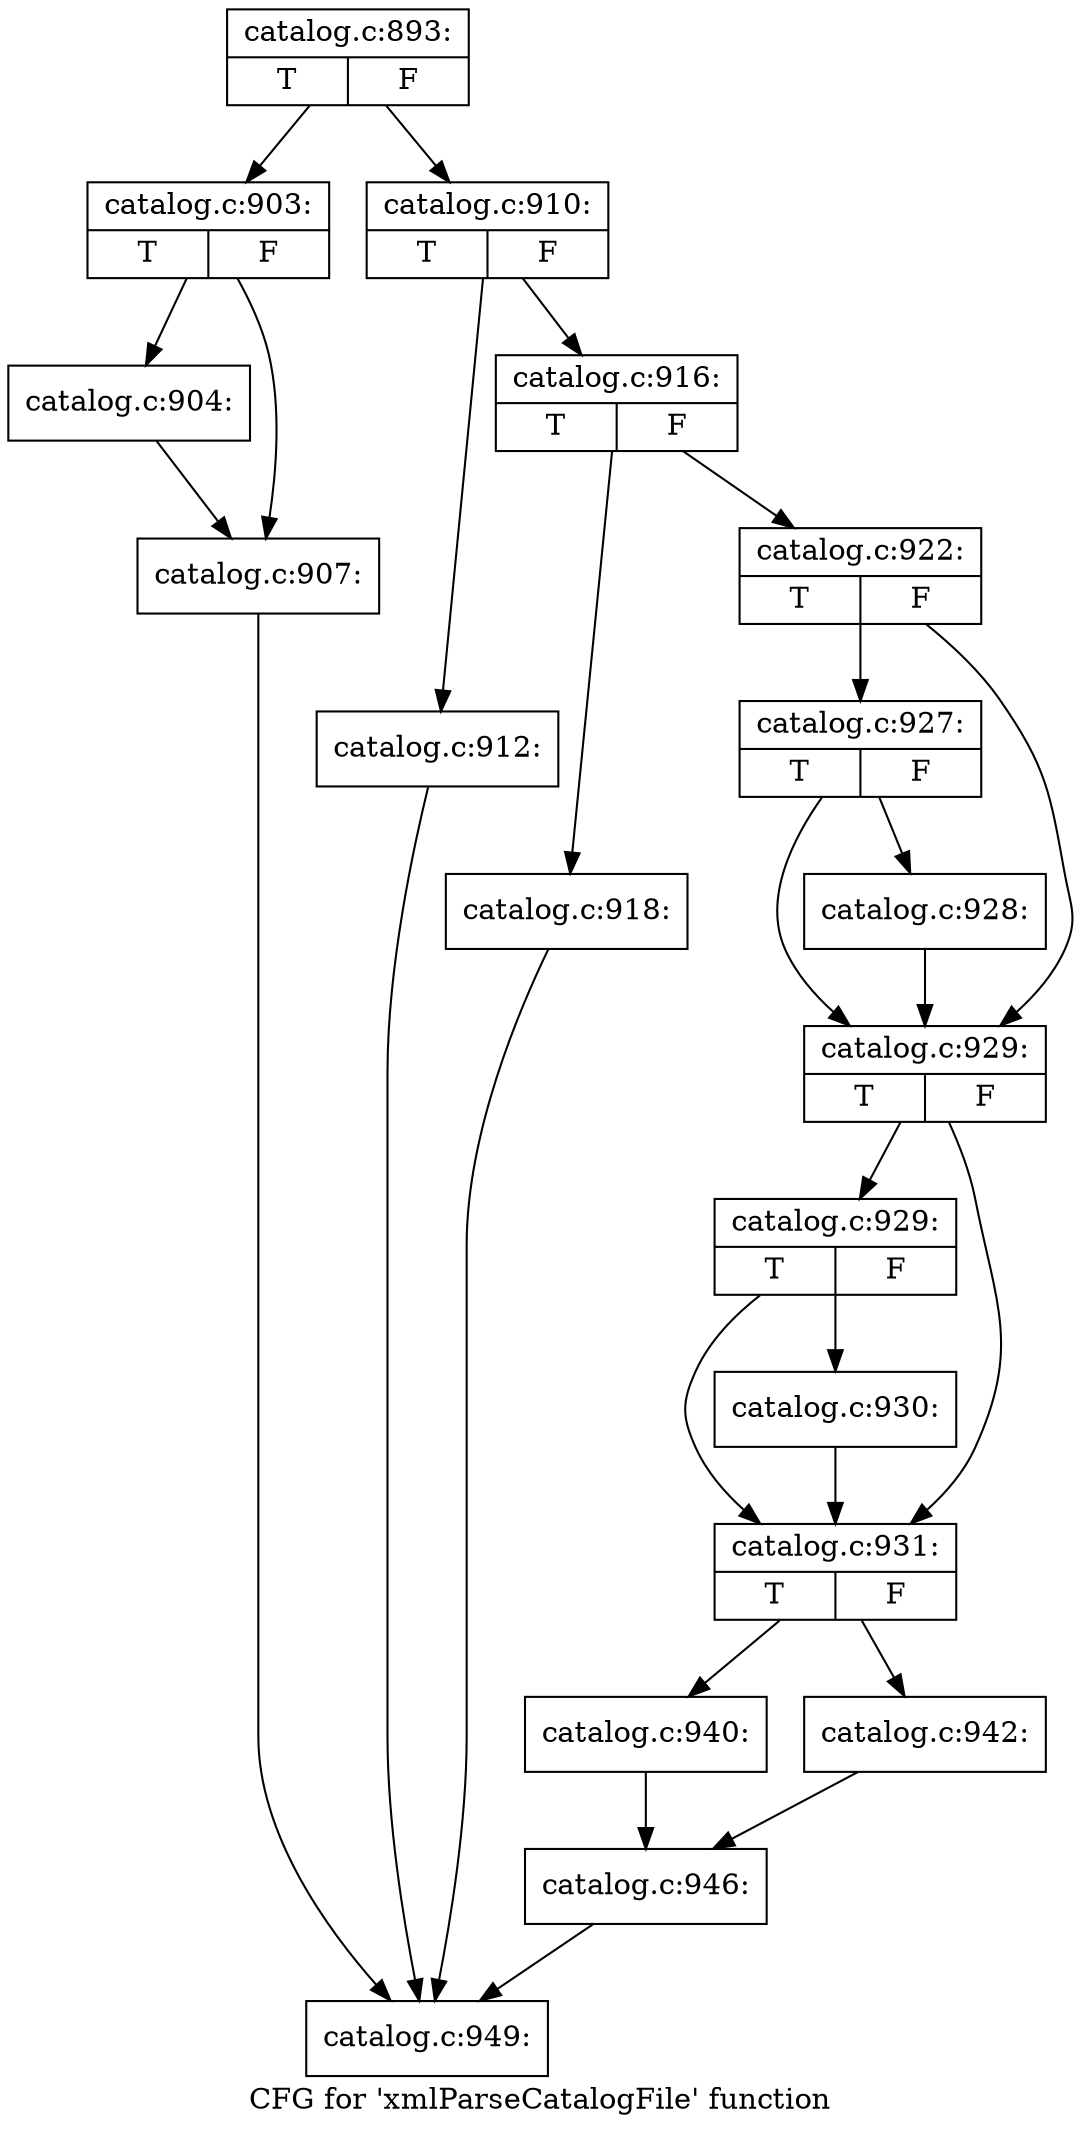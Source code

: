 digraph "CFG for 'xmlParseCatalogFile' function" {
	label="CFG for 'xmlParseCatalogFile' function";

	Node0x5650cc7ae910 [shape=record,label="{catalog.c:893:|{<s0>T|<s1>F}}"];
	Node0x5650cc7ae910 -> Node0x5650cc8110b0;
	Node0x5650cc7ae910 -> Node0x5650cc811100;
	Node0x5650cc8110b0 [shape=record,label="{catalog.c:903:|{<s0>T|<s1>F}}"];
	Node0x5650cc8110b0 -> Node0x5650cc811420;
	Node0x5650cc8110b0 -> Node0x5650cc811470;
	Node0x5650cc811420 [shape=record,label="{catalog.c:904:}"];
	Node0x5650cc811420 -> Node0x5650cc811470;
	Node0x5650cc811470 [shape=record,label="{catalog.c:907:}"];
	Node0x5650cc811470 -> Node0x5650cc601ed0;
	Node0x5650cc811100 [shape=record,label="{catalog.c:910:|{<s0>T|<s1>F}}"];
	Node0x5650cc811100 -> Node0x5650cc810a80;
	Node0x5650cc811100 -> Node0x5650cc8146b0;
	Node0x5650cc810a80 [shape=record,label="{catalog.c:912:}"];
	Node0x5650cc810a80 -> Node0x5650cc601ed0;
	Node0x5650cc8146b0 [shape=record,label="{catalog.c:916:|{<s0>T|<s1>F}}"];
	Node0x5650cc8146b0 -> Node0x5650cc8155e0;
	Node0x5650cc8146b0 -> Node0x5650cc815630;
	Node0x5650cc8155e0 [shape=record,label="{catalog.c:918:}"];
	Node0x5650cc8155e0 -> Node0x5650cc601ed0;
	Node0x5650cc815630 [shape=record,label="{catalog.c:922:|{<s0>T|<s1>F}}"];
	Node0x5650cc815630 -> Node0x5650cc817c60;
	Node0x5650cc815630 -> Node0x5650cc817c10;
	Node0x5650cc817c60 [shape=record,label="{catalog.c:927:|{<s0>T|<s1>F}}"];
	Node0x5650cc817c60 -> Node0x5650cc8111f0;
	Node0x5650cc817c60 -> Node0x5650cc817c10;
	Node0x5650cc8111f0 [shape=record,label="{catalog.c:928:}"];
	Node0x5650cc8111f0 -> Node0x5650cc817c10;
	Node0x5650cc817c10 [shape=record,label="{catalog.c:929:|{<s0>T|<s1>F}}"];
	Node0x5650cc817c10 -> Node0x5650cc8186e0;
	Node0x5650cc817c10 -> Node0x5650cc818690;
	Node0x5650cc8186e0 [shape=record,label="{catalog.c:929:|{<s0>T|<s1>F}}"];
	Node0x5650cc8186e0 -> Node0x5650cc818640;
	Node0x5650cc8186e0 -> Node0x5650cc818690;
	Node0x5650cc818640 [shape=record,label="{catalog.c:930:}"];
	Node0x5650cc818640 -> Node0x5650cc818690;
	Node0x5650cc818690 [shape=record,label="{catalog.c:931:|{<s0>T|<s1>F}}"];
	Node0x5650cc818690 -> Node0x5650cc81ab70;
	Node0x5650cc818690 -> Node0x5650cc81ac10;
	Node0x5650cc81ab70 [shape=record,label="{catalog.c:940:}"];
	Node0x5650cc81ab70 -> Node0x5650cc81abc0;
	Node0x5650cc81ac10 [shape=record,label="{catalog.c:942:}"];
	Node0x5650cc81ac10 -> Node0x5650cc81abc0;
	Node0x5650cc81abc0 [shape=record,label="{catalog.c:946:}"];
	Node0x5650cc81abc0 -> Node0x5650cc601ed0;
	Node0x5650cc601ed0 [shape=record,label="{catalog.c:949:}"];
}
